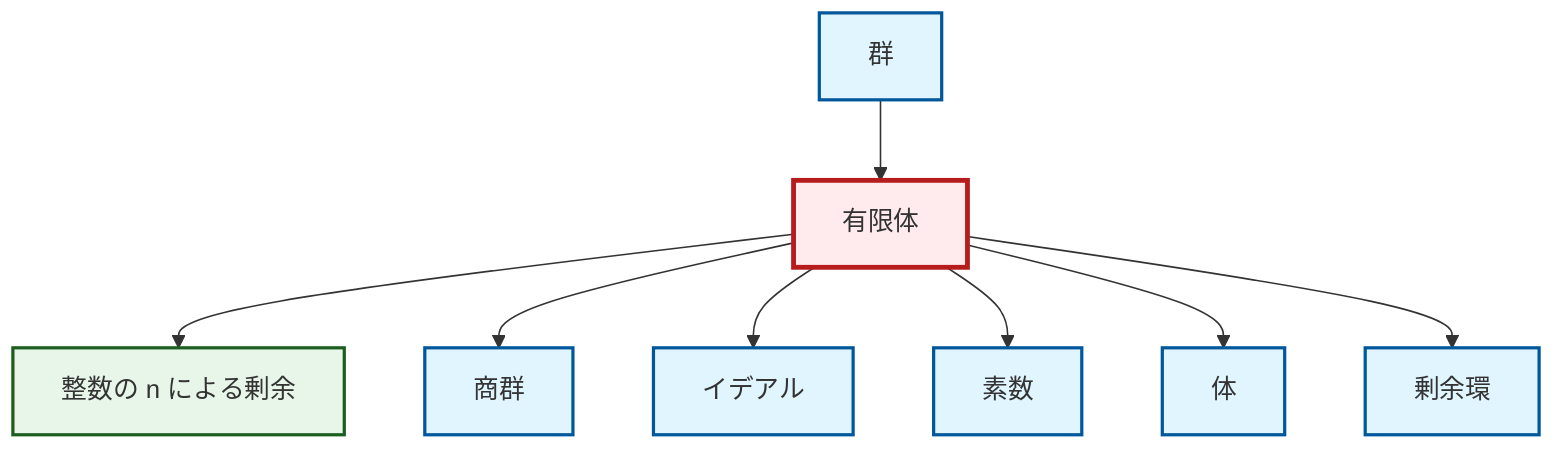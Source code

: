 graph TD
    classDef definition fill:#e1f5fe,stroke:#01579b,stroke-width:2px
    classDef theorem fill:#f3e5f5,stroke:#4a148c,stroke-width:2px
    classDef axiom fill:#fff3e0,stroke:#e65100,stroke-width:2px
    classDef example fill:#e8f5e9,stroke:#1b5e20,stroke-width:2px
    classDef current fill:#ffebee,stroke:#b71c1c,stroke-width:3px
    def-field["体"]:::definition
    def-prime["素数"]:::definition
    def-ideal["イデアル"]:::definition
    def-quotient-ring["剰余環"]:::definition
    ex-quotient-integers-mod-n["整数の n による剰余"]:::example
    def-group["群"]:::definition
    def-quotient-group["商群"]:::definition
    ex-finite-field["有限体"]:::example
    def-group --> ex-finite-field
    ex-finite-field --> ex-quotient-integers-mod-n
    ex-finite-field --> def-quotient-group
    ex-finite-field --> def-ideal
    ex-finite-field --> def-prime
    ex-finite-field --> def-field
    ex-finite-field --> def-quotient-ring
    class ex-finite-field current
